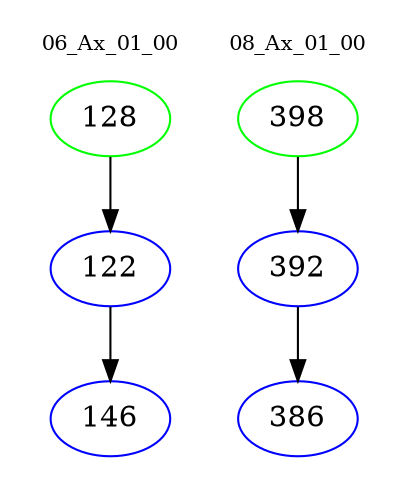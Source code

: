 digraph{
subgraph cluster_0 {
color = white
label = "06_Ax_01_00";
fontsize=10;
T0_128 [label="128", color="green"]
T0_128 -> T0_122 [color="black"]
T0_122 [label="122", color="blue"]
T0_122 -> T0_146 [color="black"]
T0_146 [label="146", color="blue"]
}
subgraph cluster_1 {
color = white
label = "08_Ax_01_00";
fontsize=10;
T1_398 [label="398", color="green"]
T1_398 -> T1_392 [color="black"]
T1_392 [label="392", color="blue"]
T1_392 -> T1_386 [color="black"]
T1_386 [label="386", color="blue"]
}
}
